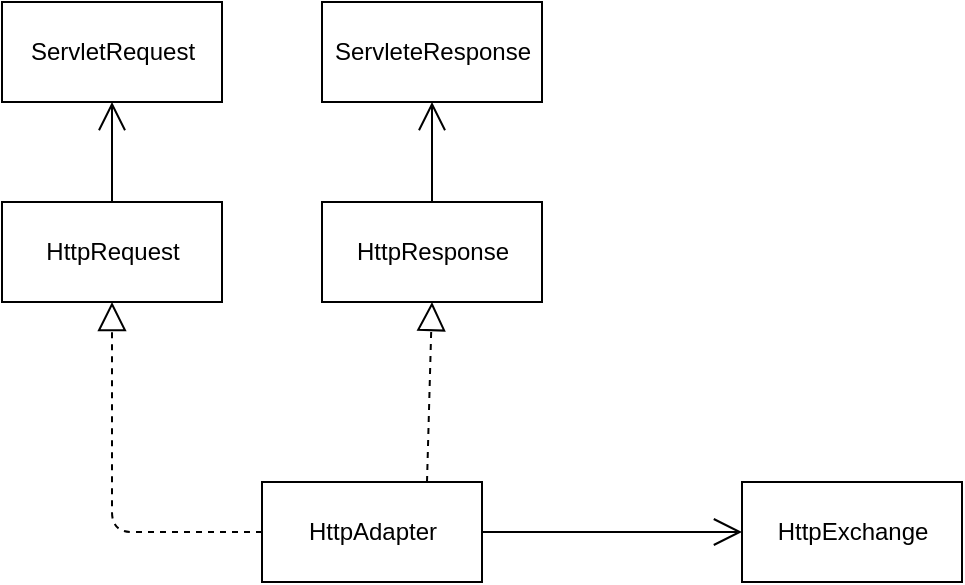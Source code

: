 <mxfile>
    <diagram id="GpcAsp5-nIhIebv7oyWx" name="第 1 页">
        <mxGraphModel dx="1386" dy="787" grid="1" gridSize="10" guides="1" tooltips="1" connect="1" arrows="1" fold="1" page="1" pageScale="1" pageWidth="827" pageHeight="1169" math="0" shadow="0">
            <root>
                <mxCell id="0"/>
                <mxCell id="1" parent="0"/>
                <mxCell id="2" value="ServletRequest" style="html=1;" parent="1" vertex="1">
                    <mxGeometry x="150" y="50" width="110" height="50" as="geometry"/>
                </mxCell>
                <mxCell id="3" value="ServleteResponse" style="html=1;" parent="1" vertex="1">
                    <mxGeometry x="310" y="50" width="110" height="50" as="geometry"/>
                </mxCell>
                <mxCell id="4" value="HttpRequest" style="html=1;" parent="1" vertex="1">
                    <mxGeometry x="150" y="150" width="110" height="50" as="geometry"/>
                </mxCell>
                <mxCell id="5" value="HttpResponse" style="html=1;" parent="1" vertex="1">
                    <mxGeometry x="310" y="150" width="110" height="50" as="geometry"/>
                </mxCell>
                <mxCell id="6" value="HttpAdapter" style="html=1;" parent="1" vertex="1">
                    <mxGeometry x="280" y="290" width="110" height="50" as="geometry"/>
                </mxCell>
                <mxCell id="7" value="HttpExchange" style="html=1;" parent="1" vertex="1">
                    <mxGeometry x="520" y="290" width="110" height="50" as="geometry"/>
                </mxCell>
                <mxCell id="8" value="" style="endArrow=open;endFill=1;endSize=12;html=1;exitX=1;exitY=0.5;exitDx=0;exitDy=0;entryX=0;entryY=0.5;entryDx=0;entryDy=0;" edge="1" parent="1" source="6" target="7">
                    <mxGeometry width="160" relative="1" as="geometry">
                        <mxPoint x="350" y="420" as="sourcePoint"/>
                        <mxPoint x="510" y="420" as="targetPoint"/>
                    </mxGeometry>
                </mxCell>
                <mxCell id="9" value="" style="endArrow=block;dashed=1;endFill=0;endSize=12;html=1;exitX=0;exitY=0.5;exitDx=0;exitDy=0;entryX=0.5;entryY=1;entryDx=0;entryDy=0;" edge="1" parent="1" source="6" target="4">
                    <mxGeometry width="160" relative="1" as="geometry">
                        <mxPoint x="150" y="390" as="sourcePoint"/>
                        <mxPoint x="310" y="390" as="targetPoint"/>
                        <Array as="points">
                            <mxPoint x="205" y="315"/>
                        </Array>
                    </mxGeometry>
                </mxCell>
                <mxCell id="10" value="" style="endArrow=block;dashed=1;endFill=0;endSize=12;html=1;exitX=0.75;exitY=0;exitDx=0;exitDy=0;entryX=0.5;entryY=1;entryDx=0;entryDy=0;" edge="1" parent="1" source="6" target="5">
                    <mxGeometry width="160" relative="1" as="geometry">
                        <mxPoint x="410" y="240" as="sourcePoint"/>
                        <mxPoint x="570" y="240" as="targetPoint"/>
                    </mxGeometry>
                </mxCell>
                <mxCell id="11" value="" style="endArrow=open;endFill=1;endSize=12;html=1;exitX=0.5;exitY=0;exitDx=0;exitDy=0;entryX=0.5;entryY=1;entryDx=0;entryDy=0;" edge="1" parent="1" source="4" target="2">
                    <mxGeometry width="160" relative="1" as="geometry">
                        <mxPoint x="60" y="320" as="sourcePoint"/>
                        <mxPoint x="220" y="320" as="targetPoint"/>
                    </mxGeometry>
                </mxCell>
                <mxCell id="12" value="" style="endArrow=open;endFill=1;endSize=12;html=1;exitX=0.5;exitY=0;exitDx=0;exitDy=0;entryX=0.5;entryY=1;entryDx=0;entryDy=0;" edge="1" parent="1" source="5" target="3">
                    <mxGeometry width="160" relative="1" as="geometry">
                        <mxPoint x="310" y="420" as="sourcePoint"/>
                        <mxPoint x="470" y="420" as="targetPoint"/>
                    </mxGeometry>
                </mxCell>
            </root>
        </mxGraphModel>
    </diagram>
</mxfile>